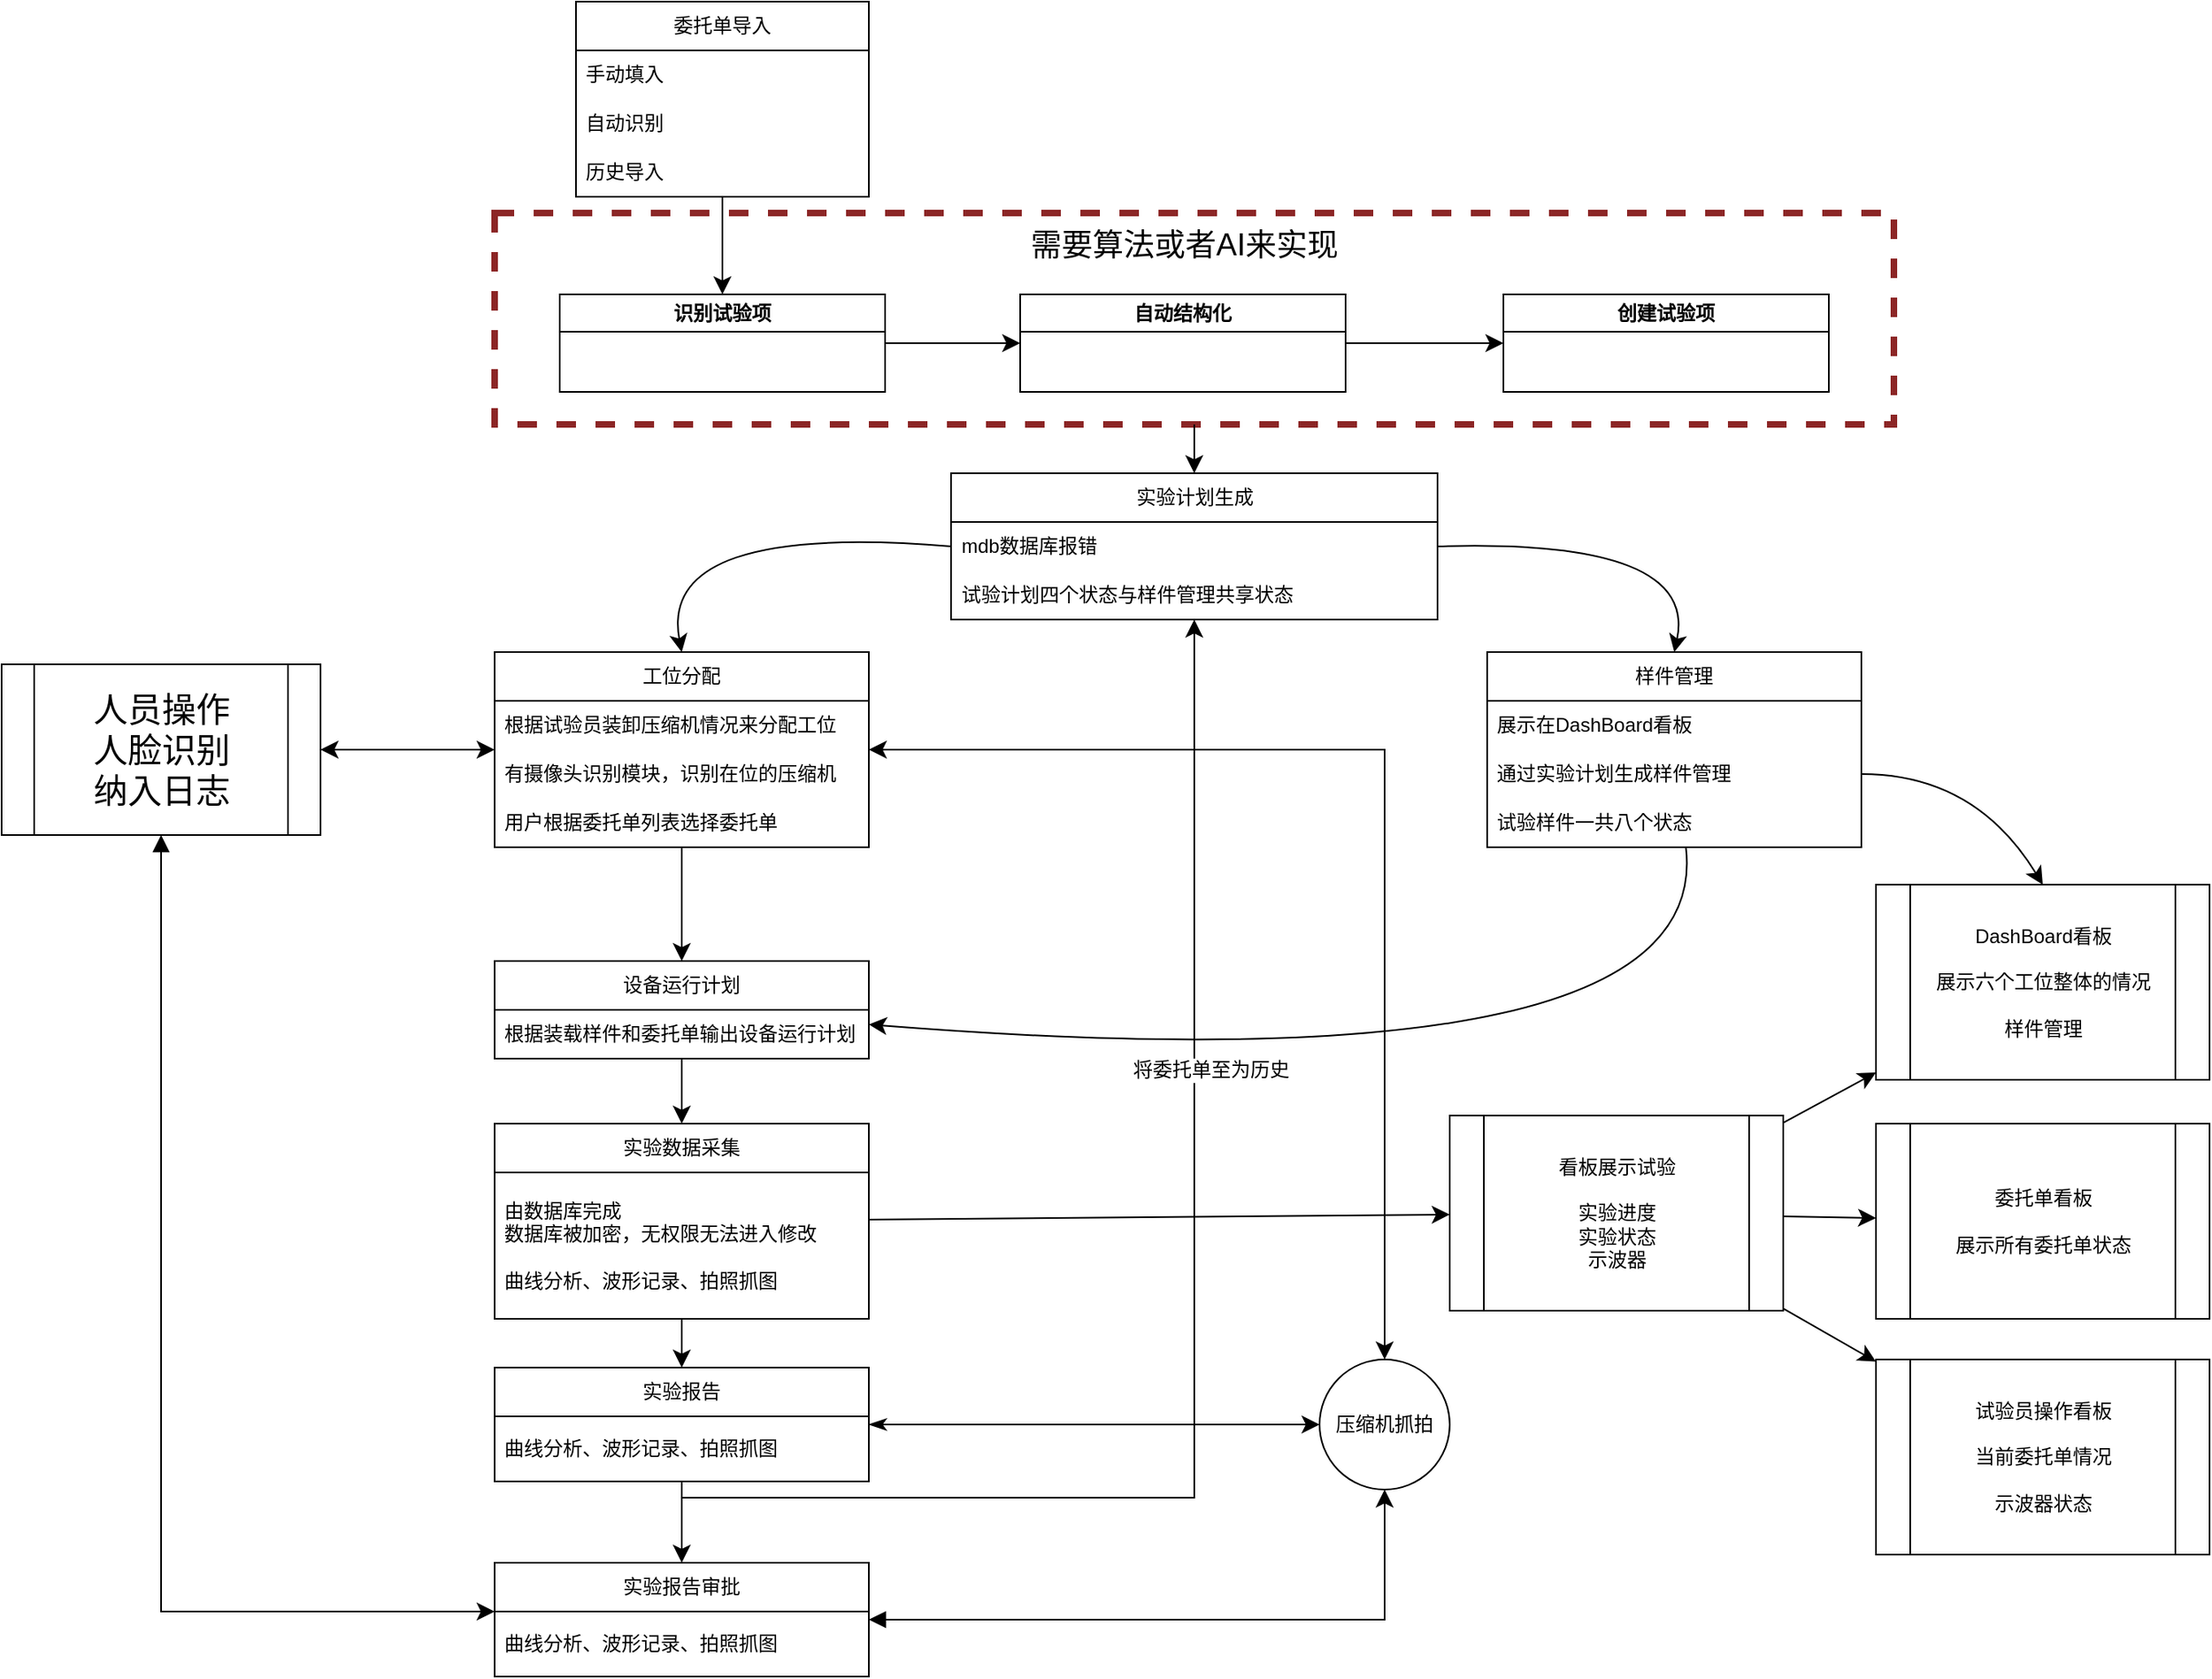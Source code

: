 <mxfile version="27.0.4">
  <diagram name="第 1 页" id="WUzVLggUJ8nQuLEllC1n">
    <mxGraphModel dx="2243" dy="1192" grid="0" gridSize="10" guides="1" tooltips="1" connect="1" arrows="1" fold="1" page="0" pageScale="1" pageWidth="827" pageHeight="1169" math="0" shadow="0">
      <root>
        <mxCell id="0" />
        <mxCell id="1" parent="0" />
        <mxCell id="_7BOQMNdC7mZ4Bw1jB4Z-25" value="" style="rounded=0;whiteSpace=wrap;html=1;dashed=1;fillColor=none;strokeWidth=4;strokeColor=light-dark(#8c2626, #ededed);" vertex="1" parent="1">
          <mxGeometry x="-10" y="280" width="860" height="130" as="geometry" />
        </mxCell>
        <mxCell id="_7BOQMNdC7mZ4Bw1jB4Z-20" value="" style="edgeStyle=none;curved=1;rounded=0;orthogonalLoop=1;jettySize=auto;html=1;fontSize=12;startSize=8;endSize=8;entryX=0.5;entryY=0;entryDx=0;entryDy=0;" edge="1" parent="1" source="_7BOQMNdC7mZ4Bw1jB4Z-5" target="_7BOQMNdC7mZ4Bw1jB4Z-13">
          <mxGeometry relative="1" as="geometry">
            <mxPoint x="130" y="350" as="targetPoint" />
          </mxGeometry>
        </mxCell>
        <mxCell id="_7BOQMNdC7mZ4Bw1jB4Z-5" value="委托单导入" style="swimlane;fontStyle=0;childLayout=stackLayout;horizontal=1;startSize=30;horizontalStack=0;resizeParent=1;resizeParentMax=0;resizeLast=0;collapsible=1;marginBottom=0;whiteSpace=wrap;html=1;" vertex="1" parent="1">
          <mxGeometry x="40" y="150" width="180" height="120" as="geometry">
            <mxRectangle x="40" y="60" width="100" height="30" as="alternateBounds" />
          </mxGeometry>
        </mxCell>
        <mxCell id="_7BOQMNdC7mZ4Bw1jB4Z-6" value="手动填入" style="text;strokeColor=none;fillColor=none;align=left;verticalAlign=middle;spacingLeft=4;spacingRight=4;overflow=hidden;points=[[0,0.5],[1,0.5]];portConstraint=eastwest;rotatable=0;whiteSpace=wrap;html=1;" vertex="1" parent="_7BOQMNdC7mZ4Bw1jB4Z-5">
          <mxGeometry y="30" width="180" height="30" as="geometry" />
        </mxCell>
        <mxCell id="_7BOQMNdC7mZ4Bw1jB4Z-7" value="自动识别" style="text;strokeColor=none;fillColor=none;align=left;verticalAlign=middle;spacingLeft=4;spacingRight=4;overflow=hidden;points=[[0,0.5],[1,0.5]];portConstraint=eastwest;rotatable=0;whiteSpace=wrap;html=1;" vertex="1" parent="_7BOQMNdC7mZ4Bw1jB4Z-5">
          <mxGeometry y="60" width="180" height="30" as="geometry" />
        </mxCell>
        <mxCell id="_7BOQMNdC7mZ4Bw1jB4Z-8" value="历史导入" style="text;strokeColor=none;fillColor=none;align=left;verticalAlign=middle;spacingLeft=4;spacingRight=4;overflow=hidden;points=[[0,0.5],[1,0.5]];portConstraint=eastwest;rotatable=0;whiteSpace=wrap;html=1;" vertex="1" parent="_7BOQMNdC7mZ4Bw1jB4Z-5">
          <mxGeometry y="90" width="180" height="30" as="geometry" />
        </mxCell>
        <mxCell id="_7BOQMNdC7mZ4Bw1jB4Z-22" style="edgeStyle=none;curved=1;rounded=0;orthogonalLoop=1;jettySize=auto;html=1;exitX=1;exitY=0.5;exitDx=0;exitDy=0;entryX=0;entryY=0.5;entryDx=0;entryDy=0;fontSize=12;startSize=8;endSize=8;" edge="1" parent="1" source="_7BOQMNdC7mZ4Bw1jB4Z-13" target="_7BOQMNdC7mZ4Bw1jB4Z-21">
          <mxGeometry relative="1" as="geometry" />
        </mxCell>
        <mxCell id="_7BOQMNdC7mZ4Bw1jB4Z-13" value="识别试验项" style="swimlane;whiteSpace=wrap;html=1;" vertex="1" parent="1">
          <mxGeometry x="30" y="330" width="200" height="60" as="geometry" />
        </mxCell>
        <mxCell id="_7BOQMNdC7mZ4Bw1jB4Z-24" style="edgeStyle=none;curved=1;rounded=0;orthogonalLoop=1;jettySize=auto;html=1;exitX=1;exitY=0.5;exitDx=0;exitDy=0;entryX=0;entryY=0.5;entryDx=0;entryDy=0;fontSize=12;startSize=8;endSize=8;" edge="1" parent="1" source="_7BOQMNdC7mZ4Bw1jB4Z-21" target="_7BOQMNdC7mZ4Bw1jB4Z-23">
          <mxGeometry relative="1" as="geometry" />
        </mxCell>
        <mxCell id="_7BOQMNdC7mZ4Bw1jB4Z-21" value="自动结构化" style="swimlane;whiteSpace=wrap;html=1;" vertex="1" parent="1">
          <mxGeometry x="313" y="330" width="200" height="60" as="geometry" />
        </mxCell>
        <mxCell id="_7BOQMNdC7mZ4Bw1jB4Z-23" value="创建试验项" style="swimlane;whiteSpace=wrap;html=1;startSize=23;" vertex="1" parent="1">
          <mxGeometry x="610" y="330" width="200" height="60" as="geometry" />
        </mxCell>
        <mxCell id="_7BOQMNdC7mZ4Bw1jB4Z-29" style="edgeStyle=none;curved=1;rounded=0;orthogonalLoop=1;jettySize=auto;html=1;exitX=0.5;exitY=1;exitDx=0;exitDy=0;entryX=0.5;entryY=0;entryDx=0;entryDy=0;fontSize=12;startSize=8;endSize=8;" edge="1" parent="1" source="_7BOQMNdC7mZ4Bw1jB4Z-25" target="_7BOQMNdC7mZ4Bw1jB4Z-35">
          <mxGeometry relative="1" as="geometry">
            <mxPoint x="420" y="450" as="targetPoint" />
          </mxGeometry>
        </mxCell>
        <mxCell id="_7BOQMNdC7mZ4Bw1jB4Z-26" value="&lt;font style=&quot;font-size: 19px;&quot;&gt;需要算法或者AI来实现&lt;/font&gt;" style="text;html=1;align=center;verticalAlign=middle;whiteSpace=wrap;rounded=0;" vertex="1" parent="1">
          <mxGeometry x="309" y="280" width="210" height="40" as="geometry" />
        </mxCell>
        <mxCell id="_7BOQMNdC7mZ4Bw1jB4Z-35" value="实验计划生成" style="swimlane;fontStyle=0;childLayout=stackLayout;horizontal=1;startSize=30;horizontalStack=0;resizeParent=1;resizeParentMax=0;resizeLast=0;collapsible=1;marginBottom=0;whiteSpace=wrap;html=1;" vertex="1" parent="1">
          <mxGeometry x="270.5" y="440" width="299" height="90" as="geometry" />
        </mxCell>
        <mxCell id="_7BOQMNdC7mZ4Bw1jB4Z-37" value="mdb数据库报错" style="text;strokeColor=none;fillColor=none;align=left;verticalAlign=middle;spacingLeft=4;spacingRight=4;overflow=hidden;points=[[0,0.5],[1,0.5]];portConstraint=eastwest;rotatable=0;whiteSpace=wrap;html=1;" vertex="1" parent="_7BOQMNdC7mZ4Bw1jB4Z-35">
          <mxGeometry y="30" width="299" height="30" as="geometry" />
        </mxCell>
        <mxCell id="_7BOQMNdC7mZ4Bw1jB4Z-103" value="试验计划四个状态与样件管理共享状态" style="text;strokeColor=none;fillColor=none;align=left;verticalAlign=middle;spacingLeft=4;spacingRight=4;overflow=hidden;points=[[0,0.5],[1,0.5]];portConstraint=eastwest;rotatable=0;whiteSpace=wrap;html=1;" vertex="1" parent="_7BOQMNdC7mZ4Bw1jB4Z-35">
          <mxGeometry y="60" width="299" height="30" as="geometry" />
        </mxCell>
        <mxCell id="_7BOQMNdC7mZ4Bw1jB4Z-61" value="" style="edgeStyle=none;curved=1;rounded=0;orthogonalLoop=1;jettySize=auto;html=1;fontSize=12;startSize=8;endSize=8;" edge="1" parent="1" source="_7BOQMNdC7mZ4Bw1jB4Z-41" target="_7BOQMNdC7mZ4Bw1jB4Z-57">
          <mxGeometry relative="1" as="geometry">
            <Array as="points">
              <mxPoint x="740" y="820" />
            </Array>
          </mxGeometry>
        </mxCell>
        <mxCell id="_7BOQMNdC7mZ4Bw1jB4Z-41" value="样件管理" style="swimlane;fontStyle=0;childLayout=stackLayout;horizontal=1;startSize=30;horizontalStack=0;resizeParent=1;resizeParentMax=0;resizeLast=0;collapsible=1;marginBottom=0;whiteSpace=wrap;html=1;" vertex="1" parent="1">
          <mxGeometry x="600" y="550" width="230" height="120" as="geometry" />
        </mxCell>
        <mxCell id="_7BOQMNdC7mZ4Bw1jB4Z-42" value="展示在DashBoard看板" style="text;strokeColor=none;fillColor=none;align=left;verticalAlign=middle;spacingLeft=4;spacingRight=4;overflow=hidden;points=[[0,0.5],[1,0.5]];portConstraint=eastwest;rotatable=0;whiteSpace=wrap;html=1;" vertex="1" parent="_7BOQMNdC7mZ4Bw1jB4Z-41">
          <mxGeometry y="30" width="230" height="30" as="geometry" />
        </mxCell>
        <mxCell id="_7BOQMNdC7mZ4Bw1jB4Z-43" value="通过实验计划生成样件管理" style="text;strokeColor=none;fillColor=none;align=left;verticalAlign=middle;spacingLeft=4;spacingRight=4;overflow=hidden;points=[[0,0.5],[1,0.5]];portConstraint=eastwest;rotatable=0;whiteSpace=wrap;html=1;" vertex="1" parent="_7BOQMNdC7mZ4Bw1jB4Z-41">
          <mxGeometry y="60" width="230" height="30" as="geometry" />
        </mxCell>
        <mxCell id="_7BOQMNdC7mZ4Bw1jB4Z-44" value="试验样件一共八个状态" style="text;strokeColor=none;fillColor=none;align=left;verticalAlign=middle;spacingLeft=4;spacingRight=4;overflow=hidden;points=[[0,0.5],[1,0.5]];portConstraint=eastwest;rotatable=0;whiteSpace=wrap;html=1;" vertex="1" parent="_7BOQMNdC7mZ4Bw1jB4Z-41">
          <mxGeometry y="90" width="230" height="30" as="geometry" />
        </mxCell>
        <mxCell id="_7BOQMNdC7mZ4Bw1jB4Z-46" style="edgeStyle=none;curved=1;rounded=0;orthogonalLoop=1;jettySize=auto;html=1;exitX=1;exitY=0.5;exitDx=0;exitDy=0;entryX=0.5;entryY=0;entryDx=0;entryDy=0;fontSize=12;startSize=8;endSize=8;" edge="1" parent="1" source="_7BOQMNdC7mZ4Bw1jB4Z-37" target="_7BOQMNdC7mZ4Bw1jB4Z-41">
          <mxGeometry relative="1" as="geometry">
            <Array as="points">
              <mxPoint x="730" y="480" />
            </Array>
          </mxGeometry>
        </mxCell>
        <mxCell id="_7BOQMNdC7mZ4Bw1jB4Z-62" value="" style="edgeStyle=none;curved=1;rounded=0;orthogonalLoop=1;jettySize=auto;html=1;fontSize=12;startSize=8;endSize=8;entryX=0.5;entryY=0;entryDx=0;entryDy=0;" edge="1" parent="1" source="_7BOQMNdC7mZ4Bw1jB4Z-47" target="_7BOQMNdC7mZ4Bw1jB4Z-57">
          <mxGeometry relative="1" as="geometry">
            <mxPoint x="105" y="710" as="targetPoint" />
          </mxGeometry>
        </mxCell>
        <mxCell id="_7BOQMNdC7mZ4Bw1jB4Z-66" value="" style="edgeStyle=none;curved=1;rounded=0;orthogonalLoop=1;jettySize=auto;html=1;fontSize=12;startSize=8;endSize=8;startArrow=classic;startFill=1;" edge="1" parent="1" source="_7BOQMNdC7mZ4Bw1jB4Z-47" target="_7BOQMNdC7mZ4Bw1jB4Z-64">
          <mxGeometry relative="1" as="geometry" />
        </mxCell>
        <mxCell id="_7BOQMNdC7mZ4Bw1jB4Z-110" value="" style="edgeStyle=orthogonalEdgeStyle;rounded=0;orthogonalLoop=1;jettySize=auto;html=1;fontSize=12;startSize=8;endSize=8;startArrow=classic;startFill=1;" edge="1" parent="1" source="_7BOQMNdC7mZ4Bw1jB4Z-47" target="_7BOQMNdC7mZ4Bw1jB4Z-107">
          <mxGeometry relative="1" as="geometry" />
        </mxCell>
        <mxCell id="_7BOQMNdC7mZ4Bw1jB4Z-47" value="工位分配" style="swimlane;fontStyle=0;childLayout=stackLayout;horizontal=1;startSize=30;horizontalStack=0;resizeParent=1;resizeParentMax=0;resizeLast=0;collapsible=1;marginBottom=0;whiteSpace=wrap;html=1;" vertex="1" parent="1">
          <mxGeometry x="-10" y="550" width="230" height="120" as="geometry" />
        </mxCell>
        <mxCell id="_7BOQMNdC7mZ4Bw1jB4Z-48" value="根据试验员装卸压缩机情况来分配工位" style="text;strokeColor=none;fillColor=none;align=left;verticalAlign=middle;spacingLeft=4;spacingRight=4;overflow=hidden;points=[[0,0.5],[1,0.5]];portConstraint=eastwest;rotatable=0;whiteSpace=wrap;html=1;" vertex="1" parent="_7BOQMNdC7mZ4Bw1jB4Z-47">
          <mxGeometry y="30" width="230" height="30" as="geometry" />
        </mxCell>
        <mxCell id="_7BOQMNdC7mZ4Bw1jB4Z-49" value="有摄像头识别模块，识别在位的压缩机" style="text;strokeColor=none;fillColor=none;align=left;verticalAlign=middle;spacingLeft=4;spacingRight=4;overflow=hidden;points=[[0,0.5],[1,0.5]];portConstraint=eastwest;rotatable=0;whiteSpace=wrap;html=1;" vertex="1" parent="_7BOQMNdC7mZ4Bw1jB4Z-47">
          <mxGeometry y="60" width="230" height="30" as="geometry" />
        </mxCell>
        <mxCell id="_7BOQMNdC7mZ4Bw1jB4Z-63" value="用户根据委托单列表选择委托单" style="text;strokeColor=none;fillColor=none;align=left;verticalAlign=middle;spacingLeft=4;spacingRight=4;overflow=hidden;points=[[0,0.5],[1,0.5]];portConstraint=eastwest;rotatable=0;whiteSpace=wrap;html=1;" vertex="1" parent="_7BOQMNdC7mZ4Bw1jB4Z-47">
          <mxGeometry y="90" width="230" height="30" as="geometry" />
        </mxCell>
        <mxCell id="_7BOQMNdC7mZ4Bw1jB4Z-51" style="edgeStyle=none;curved=1;rounded=0;orthogonalLoop=1;jettySize=auto;html=1;exitX=0;exitY=0.5;exitDx=0;exitDy=0;entryX=0.5;entryY=0;entryDx=0;entryDy=0;fontSize=12;startSize=8;endSize=8;" edge="1" parent="1" source="_7BOQMNdC7mZ4Bw1jB4Z-37" target="_7BOQMNdC7mZ4Bw1jB4Z-47">
          <mxGeometry relative="1" as="geometry">
            <Array as="points">
              <mxPoint x="90" y="470" />
            </Array>
          </mxGeometry>
        </mxCell>
        <mxCell id="_7BOQMNdC7mZ4Bw1jB4Z-73" value="" style="edgeStyle=none;curved=1;rounded=0;orthogonalLoop=1;jettySize=auto;html=1;fontSize=12;startSize=8;endSize=8;" edge="1" parent="1" source="_7BOQMNdC7mZ4Bw1jB4Z-57" target="_7BOQMNdC7mZ4Bw1jB4Z-71">
          <mxGeometry relative="1" as="geometry" />
        </mxCell>
        <mxCell id="_7BOQMNdC7mZ4Bw1jB4Z-57" value="设备运行计划" style="swimlane;fontStyle=0;childLayout=stackLayout;horizontal=1;startSize=30;horizontalStack=0;resizeParent=1;resizeParentMax=0;resizeLast=0;collapsible=1;marginBottom=0;whiteSpace=wrap;html=1;" vertex="1" parent="1">
          <mxGeometry x="-10" y="740" width="230" height="60" as="geometry" />
        </mxCell>
        <mxCell id="_7BOQMNdC7mZ4Bw1jB4Z-58" value="根据装载样件和委托单输出设备运行计划" style="text;strokeColor=none;fillColor=none;align=left;verticalAlign=middle;spacingLeft=4;spacingRight=4;overflow=hidden;points=[[0,0.5],[1,0.5]];portConstraint=eastwest;rotatable=0;whiteSpace=wrap;html=1;" vertex="1" parent="_7BOQMNdC7mZ4Bw1jB4Z-57">
          <mxGeometry y="30" width="230" height="30" as="geometry" />
        </mxCell>
        <mxCell id="_7BOQMNdC7mZ4Bw1jB4Z-105" value="" style="edgeStyle=elbowEdgeStyle;rounded=0;orthogonalLoop=1;jettySize=auto;html=1;fontSize=12;startSize=8;endSize=8;elbow=vertical;startArrow=block;startFill=1;" edge="1" parent="1" source="_7BOQMNdC7mZ4Bw1jB4Z-64" target="_7BOQMNdC7mZ4Bw1jB4Z-89">
          <mxGeometry relative="1" as="geometry">
            <mxPoint x="-229" y="1142" as="targetPoint" />
            <Array as="points">
              <mxPoint x="-215" y="1140" />
            </Array>
          </mxGeometry>
        </mxCell>
        <mxCell id="_7BOQMNdC7mZ4Bw1jB4Z-64" value="&lt;font style=&quot;font-size: 21px;&quot;&gt;人员操作&lt;br&gt;人脸识别&lt;br&gt;纳入日志&lt;/font&gt;" style="shape=process;whiteSpace=wrap;html=1;backgroundOutline=1;" vertex="1" parent="1">
          <mxGeometry x="-313" y="557.5" width="196" height="105" as="geometry" />
        </mxCell>
        <mxCell id="_7BOQMNdC7mZ4Bw1jB4Z-81" value="" style="edgeStyle=none;curved=1;rounded=0;orthogonalLoop=1;jettySize=auto;html=1;fontSize=12;startSize=8;endSize=8;" edge="1" parent="1" source="_7BOQMNdC7mZ4Bw1jB4Z-71" target="_7BOQMNdC7mZ4Bw1jB4Z-80">
          <mxGeometry relative="1" as="geometry" />
        </mxCell>
        <mxCell id="_7BOQMNdC7mZ4Bw1jB4Z-88" value="" style="edgeStyle=none;curved=1;rounded=0;orthogonalLoop=1;jettySize=auto;html=1;fontSize=12;startSize=8;endSize=8;" edge="1" parent="1" source="_7BOQMNdC7mZ4Bw1jB4Z-71" target="_7BOQMNdC7mZ4Bw1jB4Z-86">
          <mxGeometry relative="1" as="geometry" />
        </mxCell>
        <mxCell id="_7BOQMNdC7mZ4Bw1jB4Z-71" value="实验数据采集" style="swimlane;fontStyle=0;childLayout=stackLayout;horizontal=1;startSize=30;horizontalStack=0;resizeParent=1;resizeParentMax=0;resizeLast=0;collapsible=1;marginBottom=0;whiteSpace=wrap;html=1;" vertex="1" parent="1">
          <mxGeometry x="-10" y="840" width="230" height="120" as="geometry" />
        </mxCell>
        <mxCell id="_7BOQMNdC7mZ4Bw1jB4Z-72" value="由数据库完成&lt;div&gt;数据库被加密，无权限无法进入修改&lt;br&gt;&lt;br&gt;曲线分析、波形记录、拍照抓图&lt;/div&gt;" style="text;strokeColor=none;fillColor=none;align=left;verticalAlign=middle;spacingLeft=4;spacingRight=4;overflow=hidden;points=[[0,0.5],[1,0.5]];portConstraint=eastwest;rotatable=0;whiteSpace=wrap;html=1;" vertex="1" parent="_7BOQMNdC7mZ4Bw1jB4Z-71">
          <mxGeometry y="30" width="230" height="90" as="geometry" />
        </mxCell>
        <mxCell id="_7BOQMNdC7mZ4Bw1jB4Z-93" value="" style="edgeStyle=none;curved=1;rounded=0;orthogonalLoop=1;jettySize=auto;html=1;fontSize=12;startSize=8;endSize=8;" edge="1" parent="1" source="_7BOQMNdC7mZ4Bw1jB4Z-80" target="_7BOQMNdC7mZ4Bw1jB4Z-92">
          <mxGeometry relative="1" as="geometry" />
        </mxCell>
        <mxCell id="_7BOQMNdC7mZ4Bw1jB4Z-95" value="" style="edgeStyle=none;curved=1;rounded=0;orthogonalLoop=1;jettySize=auto;html=1;fontSize=12;startSize=8;endSize=8;" edge="1" parent="1" source="_7BOQMNdC7mZ4Bw1jB4Z-80" target="_7BOQMNdC7mZ4Bw1jB4Z-94">
          <mxGeometry relative="1" as="geometry" />
        </mxCell>
        <mxCell id="_7BOQMNdC7mZ4Bw1jB4Z-97" value="" style="edgeStyle=none;curved=1;rounded=0;orthogonalLoop=1;jettySize=auto;html=1;fontSize=12;startSize=8;endSize=8;" edge="1" parent="1" source="_7BOQMNdC7mZ4Bw1jB4Z-80" target="_7BOQMNdC7mZ4Bw1jB4Z-96">
          <mxGeometry relative="1" as="geometry" />
        </mxCell>
        <mxCell id="_7BOQMNdC7mZ4Bw1jB4Z-80" value="看板展示试验&lt;br&gt;&lt;br&gt;实验进度&lt;br&gt;实验状态&lt;br&gt;示波器" style="shape=process;whiteSpace=wrap;html=1;backgroundOutline=1;fontStyle=0;startSize=30;horizontal=1;" vertex="1" parent="1">
          <mxGeometry x="577" y="835" width="205" height="120" as="geometry" />
        </mxCell>
        <mxCell id="_7BOQMNdC7mZ4Bw1jB4Z-91" value="" style="edgeStyle=none;curved=1;rounded=0;orthogonalLoop=1;jettySize=auto;html=1;fontSize=12;startSize=8;endSize=8;" edge="1" parent="1" source="_7BOQMNdC7mZ4Bw1jB4Z-86" target="_7BOQMNdC7mZ4Bw1jB4Z-89">
          <mxGeometry relative="1" as="geometry" />
        </mxCell>
        <mxCell id="_7BOQMNdC7mZ4Bw1jB4Z-101" value="" style="edgeStyle=orthogonalEdgeStyle;rounded=0;orthogonalLoop=1;jettySize=auto;html=1;fontSize=12;startSize=8;endSize=8;" edge="1" parent="1" source="_7BOQMNdC7mZ4Bw1jB4Z-86" target="_7BOQMNdC7mZ4Bw1jB4Z-35">
          <mxGeometry relative="1" as="geometry">
            <mxPoint x="106" y="1070" as="sourcePoint" />
            <mxPoint x="421" y="540.0" as="targetPoint" />
            <Array as="points">
              <mxPoint x="105" y="1070" />
              <mxPoint x="420" y="1070" />
            </Array>
          </mxGeometry>
        </mxCell>
        <mxCell id="_7BOQMNdC7mZ4Bw1jB4Z-102" value="将委托单至为历史" style="edgeLabel;html=1;align=center;verticalAlign=middle;resizable=0;points=[];fontSize=12;" vertex="1" connectable="0" parent="_7BOQMNdC7mZ4Bw1jB4Z-101">
          <mxGeometry x="0.451" y="4" relative="1" as="geometry">
            <mxPoint x="14" y="39" as="offset" />
          </mxGeometry>
        </mxCell>
        <mxCell id="_7BOQMNdC7mZ4Bw1jB4Z-108" value="" style="edgeStyle=orthogonalEdgeStyle;rounded=0;orthogonalLoop=1;jettySize=auto;html=1;fontSize=12;startSize=8;endSize=8;startArrow=classicThin;startFill=1;" edge="1" parent="1" source="_7BOQMNdC7mZ4Bw1jB4Z-86" target="_7BOQMNdC7mZ4Bw1jB4Z-107">
          <mxGeometry relative="1" as="geometry" />
        </mxCell>
        <mxCell id="_7BOQMNdC7mZ4Bw1jB4Z-86" value="实验报告" style="swimlane;fontStyle=0;childLayout=stackLayout;horizontal=1;startSize=30;horizontalStack=0;resizeParent=1;resizeParentMax=0;resizeLast=0;collapsible=1;marginBottom=0;whiteSpace=wrap;html=1;" vertex="1" parent="1">
          <mxGeometry x="-10" y="990" width="230" height="70" as="geometry" />
        </mxCell>
        <mxCell id="_7BOQMNdC7mZ4Bw1jB4Z-87" value="曲线分析、波形记录、拍照抓图" style="text;strokeColor=none;fillColor=none;align=left;verticalAlign=middle;spacingLeft=4;spacingRight=4;overflow=hidden;points=[[0,0.5],[1,0.5]];portConstraint=eastwest;rotatable=0;whiteSpace=wrap;html=1;" vertex="1" parent="_7BOQMNdC7mZ4Bw1jB4Z-86">
          <mxGeometry y="30" width="230" height="40" as="geometry" />
        </mxCell>
        <mxCell id="_7BOQMNdC7mZ4Bw1jB4Z-109" value="" style="edgeStyle=orthogonalEdgeStyle;rounded=0;orthogonalLoop=1;jettySize=auto;html=1;fontSize=12;startSize=8;endSize=8;startArrow=block;startFill=1;" edge="1" parent="1" source="_7BOQMNdC7mZ4Bw1jB4Z-89" target="_7BOQMNdC7mZ4Bw1jB4Z-107">
          <mxGeometry relative="1" as="geometry" />
        </mxCell>
        <mxCell id="_7BOQMNdC7mZ4Bw1jB4Z-89" value="实验报告审批" style="swimlane;fontStyle=0;childLayout=stackLayout;horizontal=1;startSize=30;horizontalStack=0;resizeParent=1;resizeParentMax=0;resizeLast=0;collapsible=1;marginBottom=0;whiteSpace=wrap;html=1;" vertex="1" parent="1">
          <mxGeometry x="-10" y="1110" width="230" height="70" as="geometry" />
        </mxCell>
        <mxCell id="_7BOQMNdC7mZ4Bw1jB4Z-90" value="曲线分析、波形记录、拍照抓图" style="text;strokeColor=none;fillColor=none;align=left;verticalAlign=middle;spacingLeft=4;spacingRight=4;overflow=hidden;points=[[0,0.5],[1,0.5]];portConstraint=eastwest;rotatable=0;whiteSpace=wrap;html=1;" vertex="1" parent="_7BOQMNdC7mZ4Bw1jB4Z-89">
          <mxGeometry y="30" width="230" height="40" as="geometry" />
        </mxCell>
        <mxCell id="_7BOQMNdC7mZ4Bw1jB4Z-92" value="DashBoard看板&lt;br&gt;&lt;br&gt;&lt;div&gt;展示六个工位整体的情况&lt;br&gt;&lt;br&gt;样件管理&lt;/div&gt;" style="shape=process;whiteSpace=wrap;html=1;backgroundOutline=1;fontStyle=0;startSize=30;horizontal=1;" vertex="1" parent="1">
          <mxGeometry x="839" y="693" width="205" height="120" as="geometry" />
        </mxCell>
        <mxCell id="_7BOQMNdC7mZ4Bw1jB4Z-94" value="试验员操作看板&lt;br&gt;&lt;br&gt;当前委托单情况&lt;br&gt;&lt;br&gt;示波器状态" style="shape=process;whiteSpace=wrap;html=1;backgroundOutline=1;fontStyle=0;startSize=30;horizontal=1;" vertex="1" parent="1">
          <mxGeometry x="839" y="985" width="205" height="120" as="geometry" />
        </mxCell>
        <mxCell id="_7BOQMNdC7mZ4Bw1jB4Z-96" value="委托单看板&lt;br&gt;&lt;br&gt;展示所有委托单状态" style="shape=process;whiteSpace=wrap;html=1;backgroundOutline=1;fontStyle=0;startSize=30;horizontal=1;" vertex="1" parent="1">
          <mxGeometry x="839" y="840" width="205" height="120" as="geometry" />
        </mxCell>
        <mxCell id="_7BOQMNdC7mZ4Bw1jB4Z-98" style="edgeStyle=none;curved=1;rounded=0;orthogonalLoop=1;jettySize=auto;html=1;exitX=1;exitY=0.5;exitDx=0;exitDy=0;entryX=0.5;entryY=0;entryDx=0;entryDy=0;fontSize=12;startSize=8;endSize=8;" edge="1" parent="1" source="_7BOQMNdC7mZ4Bw1jB4Z-43" target="_7BOQMNdC7mZ4Bw1jB4Z-92">
          <mxGeometry relative="1" as="geometry">
            <Array as="points">
              <mxPoint x="900" y="625" />
            </Array>
          </mxGeometry>
        </mxCell>
        <mxCell id="_7BOQMNdC7mZ4Bw1jB4Z-107" value="压缩机抓拍" style="ellipse;whiteSpace=wrap;html=1;fontStyle=0;startSize=30;horizontal=1;" vertex="1" parent="1">
          <mxGeometry x="497" y="985" width="80" height="80" as="geometry" />
        </mxCell>
      </root>
    </mxGraphModel>
  </diagram>
</mxfile>
